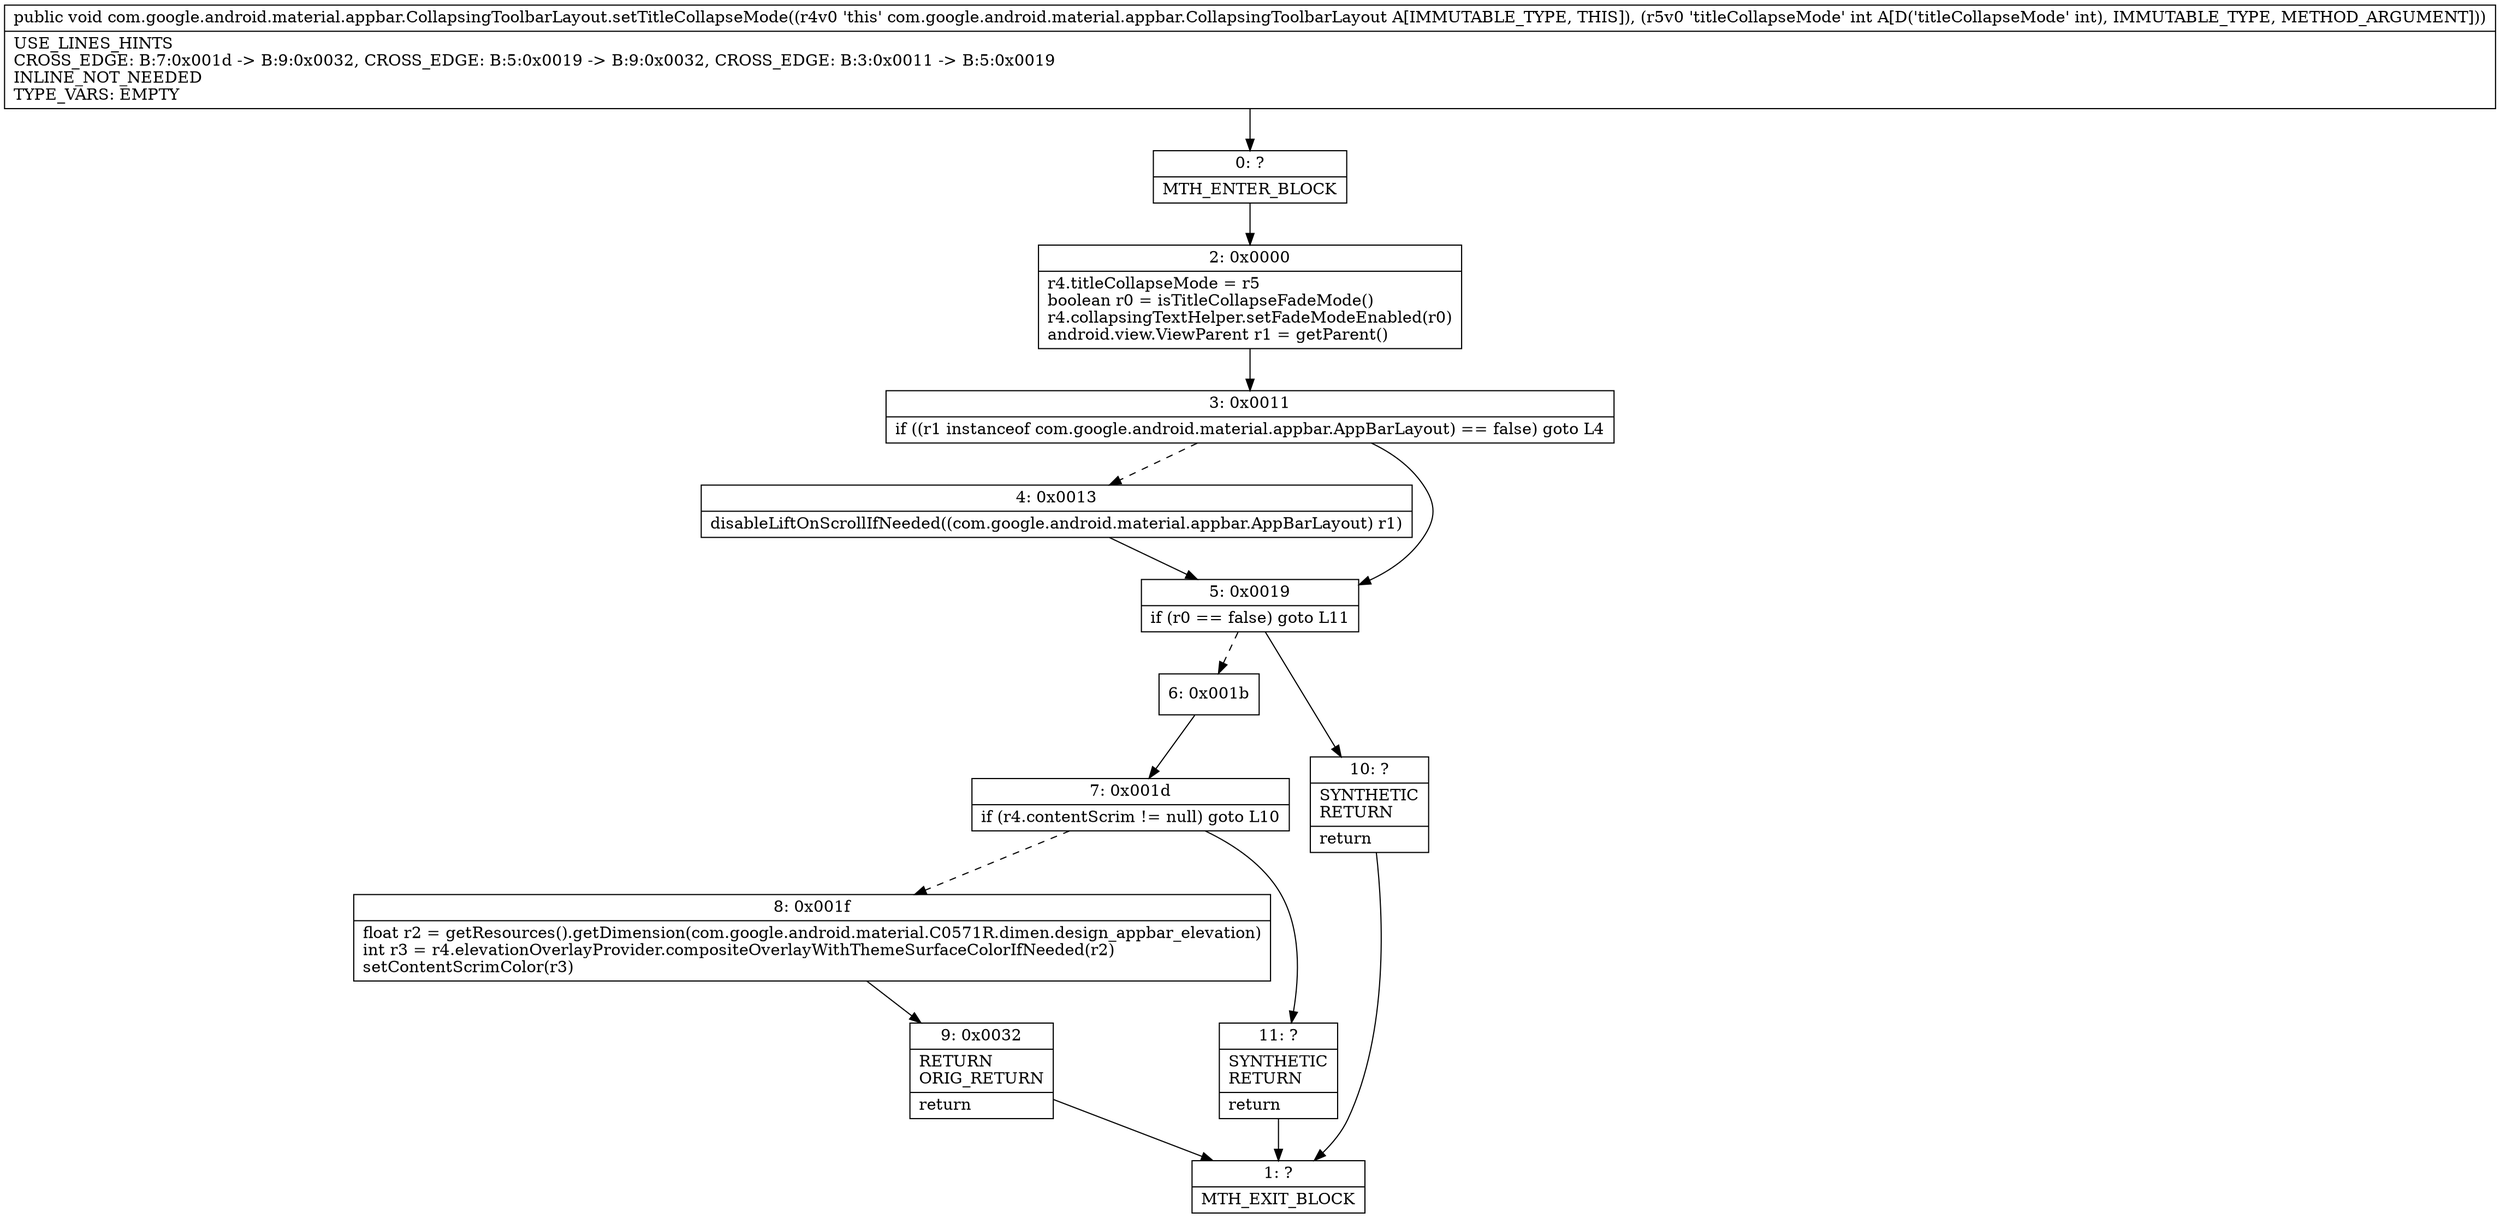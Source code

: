 digraph "CFG forcom.google.android.material.appbar.CollapsingToolbarLayout.setTitleCollapseMode(I)V" {
Node_0 [shape=record,label="{0\:\ ?|MTH_ENTER_BLOCK\l}"];
Node_2 [shape=record,label="{2\:\ 0x0000|r4.titleCollapseMode = r5\lboolean r0 = isTitleCollapseFadeMode()\lr4.collapsingTextHelper.setFadeModeEnabled(r0)\landroid.view.ViewParent r1 = getParent()\l}"];
Node_3 [shape=record,label="{3\:\ 0x0011|if ((r1 instanceof com.google.android.material.appbar.AppBarLayout) == false) goto L4\l}"];
Node_4 [shape=record,label="{4\:\ 0x0013|disableLiftOnScrollIfNeeded((com.google.android.material.appbar.AppBarLayout) r1)\l}"];
Node_5 [shape=record,label="{5\:\ 0x0019|if (r0 == false) goto L11\l}"];
Node_6 [shape=record,label="{6\:\ 0x001b}"];
Node_7 [shape=record,label="{7\:\ 0x001d|if (r4.contentScrim != null) goto L10\l}"];
Node_8 [shape=record,label="{8\:\ 0x001f|float r2 = getResources().getDimension(com.google.android.material.C0571R.dimen.design_appbar_elevation)\lint r3 = r4.elevationOverlayProvider.compositeOverlayWithThemeSurfaceColorIfNeeded(r2)\lsetContentScrimColor(r3)\l}"];
Node_9 [shape=record,label="{9\:\ 0x0032|RETURN\lORIG_RETURN\l|return\l}"];
Node_1 [shape=record,label="{1\:\ ?|MTH_EXIT_BLOCK\l}"];
Node_11 [shape=record,label="{11\:\ ?|SYNTHETIC\lRETURN\l|return\l}"];
Node_10 [shape=record,label="{10\:\ ?|SYNTHETIC\lRETURN\l|return\l}"];
MethodNode[shape=record,label="{public void com.google.android.material.appbar.CollapsingToolbarLayout.setTitleCollapseMode((r4v0 'this' com.google.android.material.appbar.CollapsingToolbarLayout A[IMMUTABLE_TYPE, THIS]), (r5v0 'titleCollapseMode' int A[D('titleCollapseMode' int), IMMUTABLE_TYPE, METHOD_ARGUMENT]))  | USE_LINES_HINTS\lCROSS_EDGE: B:7:0x001d \-\> B:9:0x0032, CROSS_EDGE: B:5:0x0019 \-\> B:9:0x0032, CROSS_EDGE: B:3:0x0011 \-\> B:5:0x0019\lINLINE_NOT_NEEDED\lTYPE_VARS: EMPTY\l}"];
MethodNode -> Node_0;Node_0 -> Node_2;
Node_2 -> Node_3;
Node_3 -> Node_4[style=dashed];
Node_3 -> Node_5;
Node_4 -> Node_5;
Node_5 -> Node_6[style=dashed];
Node_5 -> Node_10;
Node_6 -> Node_7;
Node_7 -> Node_8[style=dashed];
Node_7 -> Node_11;
Node_8 -> Node_9;
Node_9 -> Node_1;
Node_11 -> Node_1;
Node_10 -> Node_1;
}

